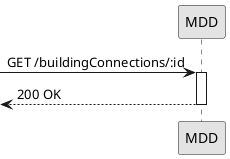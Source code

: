 @startuml
'http://plantuml.com/skinparam.html
skinparam monochrome true
skinparam packageStyle rect
skinparam shadowing false

participant MDD as route

-> route: GET /buildingConnections/:id
activate route
  <-- route: 200 OK
  deactivate
@enduml